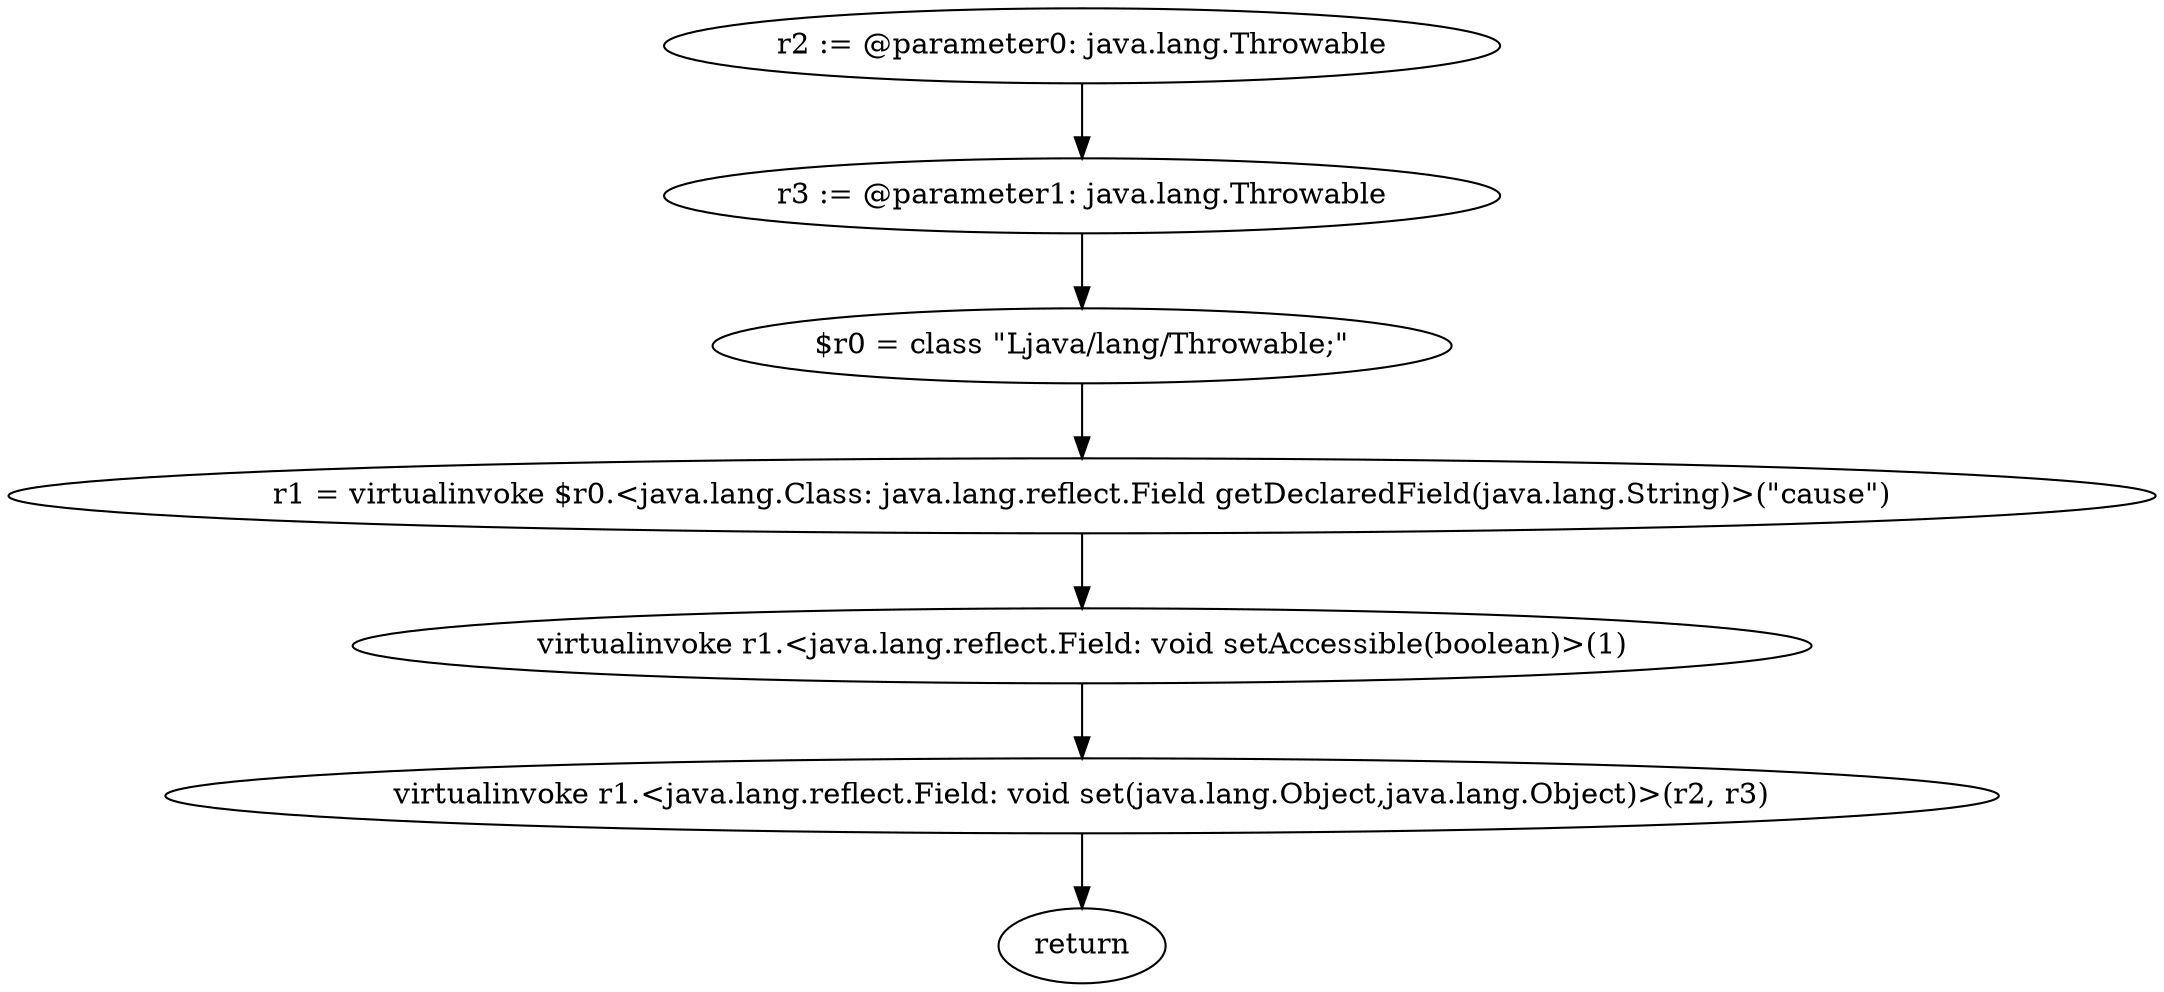 digraph "unitGraph" {
    "r2 := @parameter0: java.lang.Throwable"
    "r3 := @parameter1: java.lang.Throwable"
    "$r0 = class \"Ljava/lang/Throwable;\""
    "r1 = virtualinvoke $r0.<java.lang.Class: java.lang.reflect.Field getDeclaredField(java.lang.String)>(\"cause\")"
    "virtualinvoke r1.<java.lang.reflect.Field: void setAccessible(boolean)>(1)"
    "virtualinvoke r1.<java.lang.reflect.Field: void set(java.lang.Object,java.lang.Object)>(r2, r3)"
    "return"
    "r2 := @parameter0: java.lang.Throwable"->"r3 := @parameter1: java.lang.Throwable";
    "r3 := @parameter1: java.lang.Throwable"->"$r0 = class \"Ljava/lang/Throwable;\"";
    "$r0 = class \"Ljava/lang/Throwable;\""->"r1 = virtualinvoke $r0.<java.lang.Class: java.lang.reflect.Field getDeclaredField(java.lang.String)>(\"cause\")";
    "r1 = virtualinvoke $r0.<java.lang.Class: java.lang.reflect.Field getDeclaredField(java.lang.String)>(\"cause\")"->"virtualinvoke r1.<java.lang.reflect.Field: void setAccessible(boolean)>(1)";
    "virtualinvoke r1.<java.lang.reflect.Field: void setAccessible(boolean)>(1)"->"virtualinvoke r1.<java.lang.reflect.Field: void set(java.lang.Object,java.lang.Object)>(r2, r3)";
    "virtualinvoke r1.<java.lang.reflect.Field: void set(java.lang.Object,java.lang.Object)>(r2, r3)"->"return";
}
